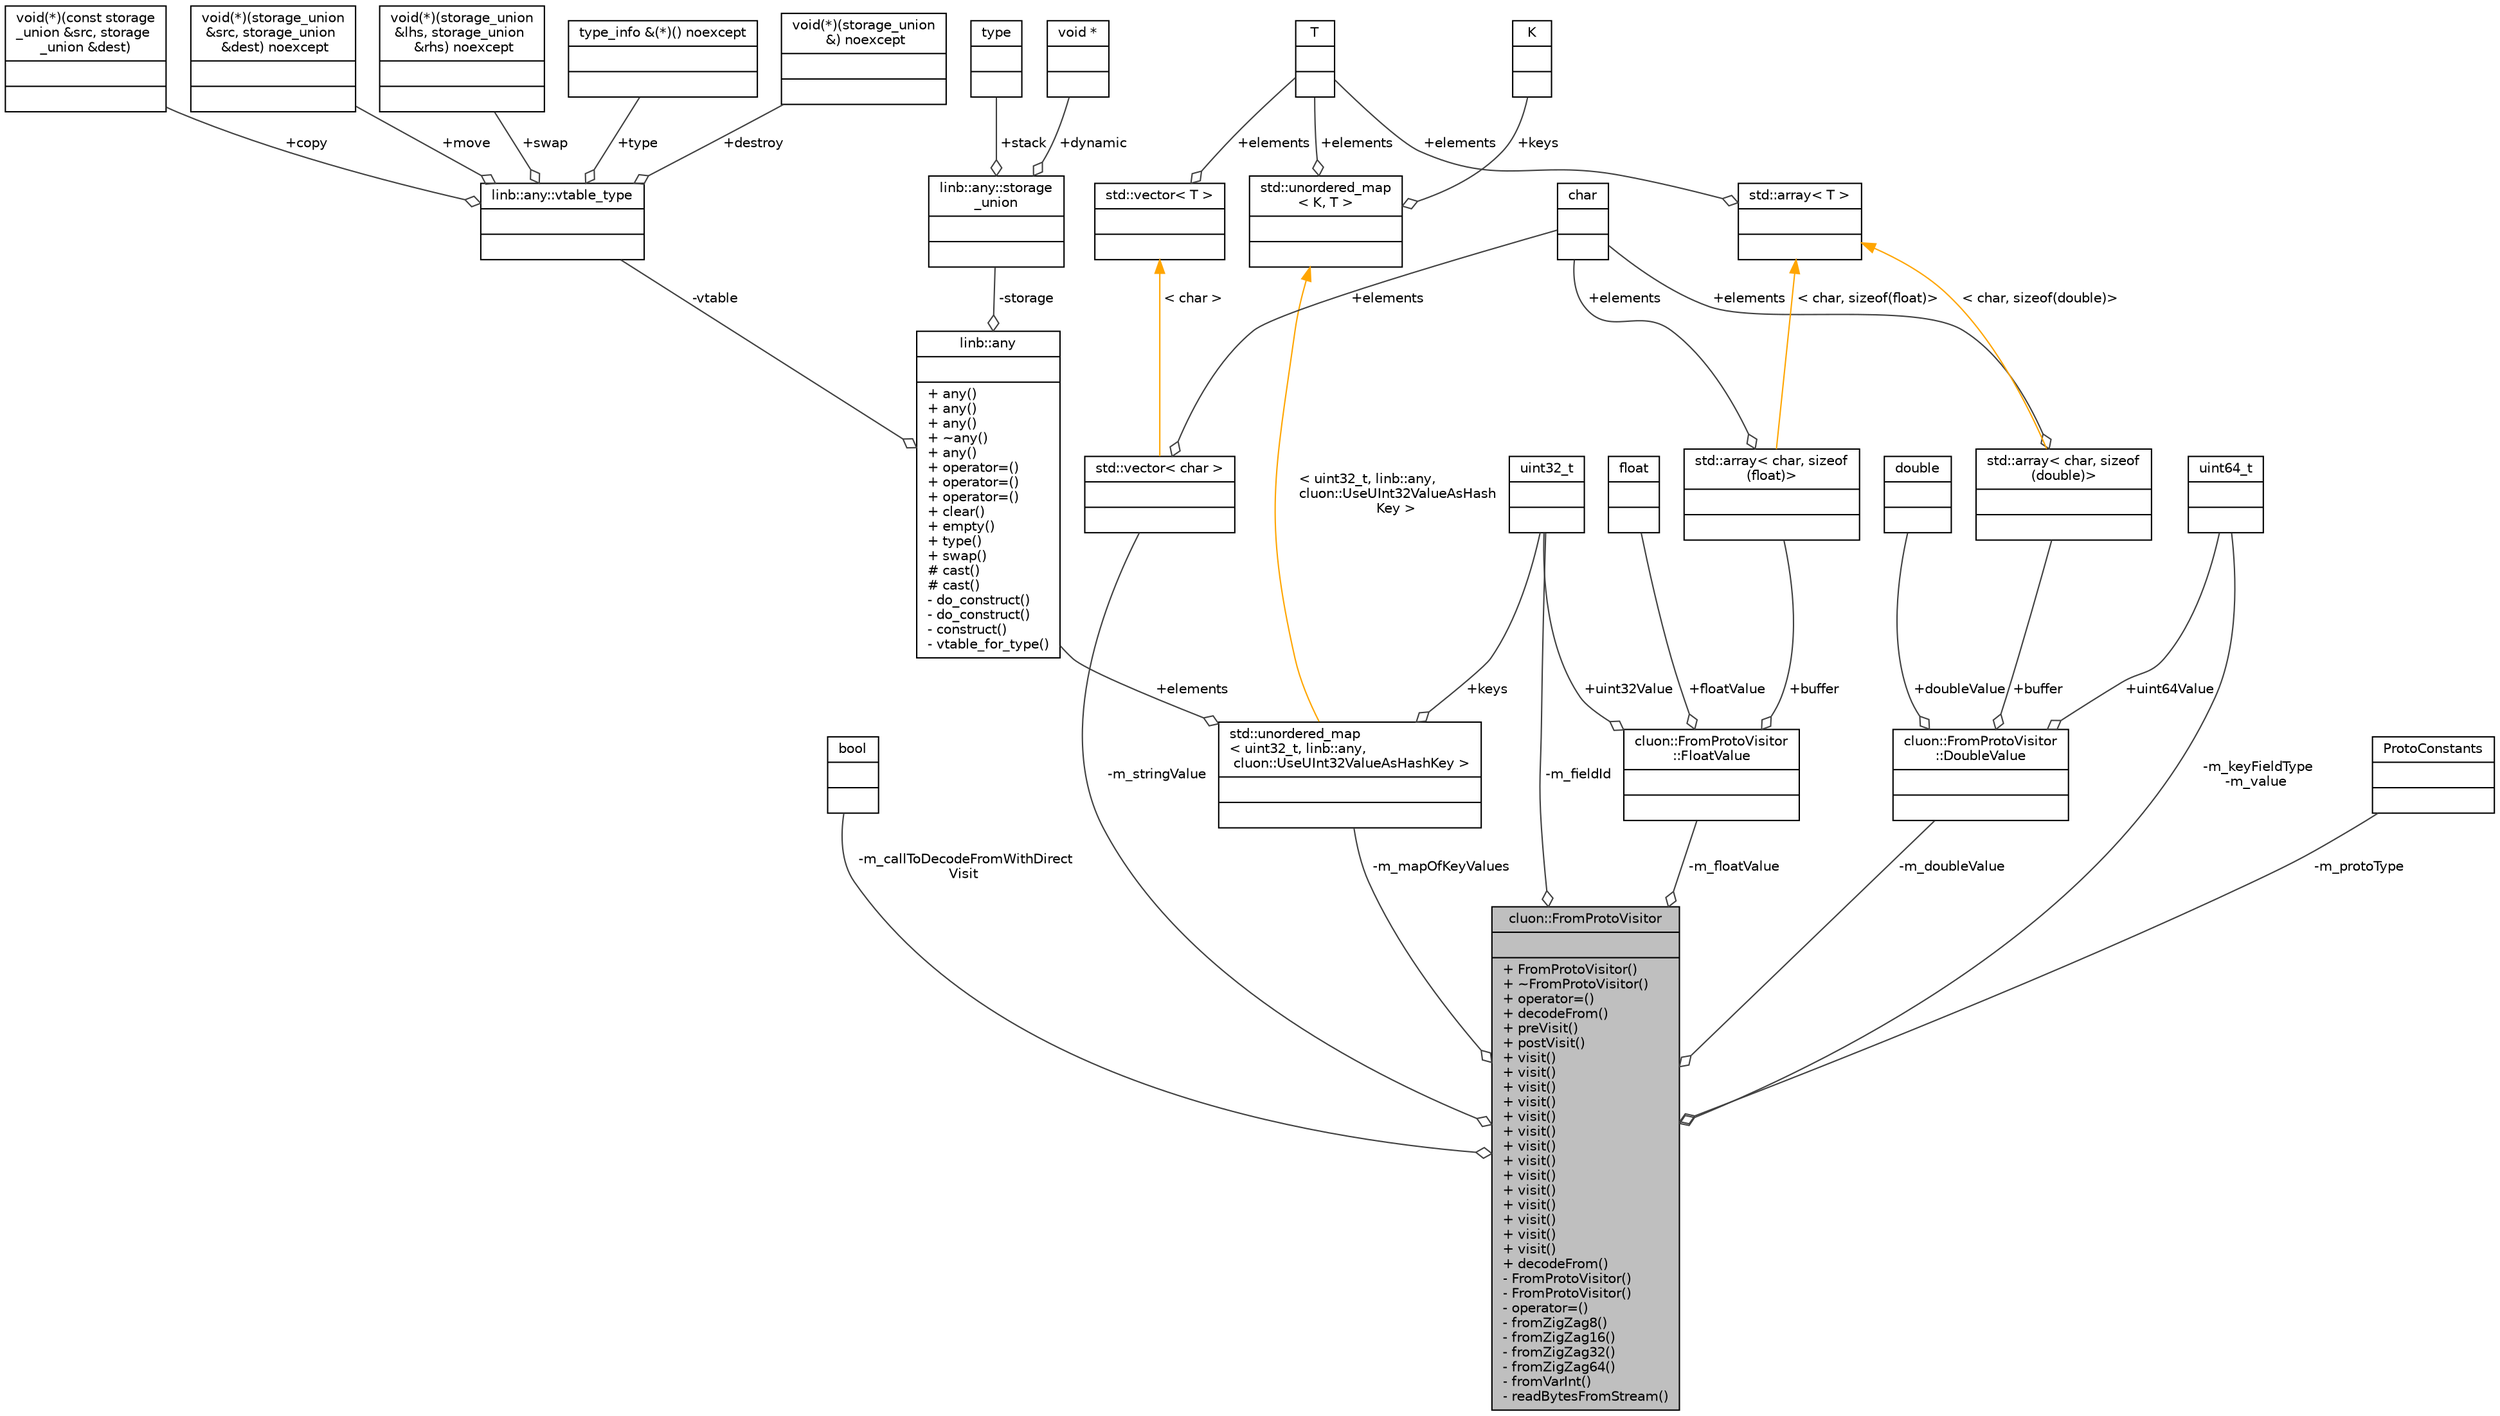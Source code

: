 digraph "cluon::FromProtoVisitor"
{
 // LATEX_PDF_SIZE
  edge [fontname="Helvetica",fontsize="10",labelfontname="Helvetica",labelfontsize="10"];
  node [fontname="Helvetica",fontsize="10",shape=record];
  Node1 [label="{cluon::FromProtoVisitor\n||+ FromProtoVisitor()\l+ ~FromProtoVisitor()\l+ operator=()\l+ decodeFrom()\l+ preVisit()\l+ postVisit()\l+ visit()\l+ visit()\l+ visit()\l+ visit()\l+ visit()\l+ visit()\l+ visit()\l+ visit()\l+ visit()\l+ visit()\l+ visit()\l+ visit()\l+ visit()\l+ visit()\l+ decodeFrom()\l- FromProtoVisitor()\l- FromProtoVisitor()\l- operator=()\l- fromZigZag8()\l- fromZigZag16()\l- fromZigZag32()\l- fromZigZag64()\l- fromVarInt()\l- readBytesFromStream()\l}",height=0.2,width=0.4,color="black", fillcolor="grey75", style="filled", fontcolor="black",tooltip=" "];
  Node2 -> Node1 [color="grey25",fontsize="10",style="solid",label=" -m_callToDecodeFromWithDirect\lVisit" ,arrowhead="odiamond"];
  Node2 [label="{bool\n||}",height=0.2,width=0.4,color="black", fillcolor="white", style="filled",tooltip=" "];
  Node3 -> Node1 [color="grey25",fontsize="10",style="solid",label=" -m_mapOfKeyValues" ,arrowhead="odiamond"];
  Node3 [label="{std::unordered_map\l\< uint32_t, linb::any,\l cluon::UseUInt32ValueAsHashKey \>\n||}",height=0.2,width=0.4,color="black", fillcolor="white", style="filled",tooltip=" "];
  Node4 -> Node3 [color="grey25",fontsize="10",style="solid",label=" +keys" ,arrowhead="odiamond"];
  Node4 [label="{uint32_t\n||}",height=0.2,width=0.4,color="black", fillcolor="white", style="filled",tooltip=" "];
  Node5 -> Node3 [color="grey25",fontsize="10",style="solid",label=" +elements" ,arrowhead="odiamond"];
  Node5 [label="{linb::any\n||+ any()\l+ any()\l+ any()\l+ ~any()\l+ any()\l+ operator=()\l+ operator=()\l+ operator=()\l+ clear()\l+ empty()\l+ type()\l+ swap()\l# cast()\l# cast()\l- do_construct()\l- do_construct()\l- construct()\l- vtable_for_type()\l}",height=0.2,width=0.4,color="black", fillcolor="white", style="filled",URL="$classlinb_1_1any.html",tooltip=" "];
  Node6 -> Node5 [color="grey25",fontsize="10",style="solid",label=" -storage" ,arrowhead="odiamond"];
  Node6 [label="{linb::any::storage\l_union\n||}",height=0.2,width=0.4,color="black", fillcolor="white", style="filled",URL="$unionlinb_1_1any_1_1storage__union.html",tooltip=" "];
  Node7 -> Node6 [color="grey25",fontsize="10",style="solid",label=" +dynamic" ,arrowhead="odiamond"];
  Node7 [label="{void *\n||}",height=0.2,width=0.4,color="black", fillcolor="white", style="filled",tooltip=" "];
  Node8 -> Node6 [color="grey25",fontsize="10",style="solid",label=" +stack" ,arrowhead="odiamond"];
  Node8 [label="{type\n||}",height=0.2,width=0.4,color="black", fillcolor="white", style="filled",tooltip=" "];
  Node9 -> Node5 [color="grey25",fontsize="10",style="solid",label=" -vtable" ,arrowhead="odiamond"];
  Node9 [label="{linb::any::vtable_type\n||}",height=0.2,width=0.4,color="black", fillcolor="white", style="filled",URL="$structlinb_1_1any_1_1vtable__type.html",tooltip="Base VTable specification."];
  Node10 -> Node9 [color="grey25",fontsize="10",style="solid",label=" +type" ,arrowhead="odiamond"];
  Node10 [label="{type_info &(*)() noexcept\n||}",height=0.2,width=0.4,color="black", fillcolor="white", style="filled",tooltip=" "];
  Node11 -> Node9 [color="grey25",fontsize="10",style="solid",label=" +destroy" ,arrowhead="odiamond"];
  Node11 [label="{void(*)(storage_union\l &) noexcept\n||}",height=0.2,width=0.4,color="black", fillcolor="white", style="filled",tooltip=" "];
  Node12 -> Node9 [color="grey25",fontsize="10",style="solid",label=" +copy" ,arrowhead="odiamond"];
  Node12 [label="{void(*)(const storage\l_union &src, storage\l_union &dest)\n||}",height=0.2,width=0.4,color="black", fillcolor="white", style="filled",tooltip=" "];
  Node13 -> Node9 [color="grey25",fontsize="10",style="solid",label=" +move" ,arrowhead="odiamond"];
  Node13 [label="{void(*)(storage_union\l &src, storage_union\l &dest) noexcept\n||}",height=0.2,width=0.4,color="black", fillcolor="white", style="filled",tooltip=" "];
  Node14 -> Node9 [color="grey25",fontsize="10",style="solid",label=" +swap" ,arrowhead="odiamond"];
  Node14 [label="{void(*)(storage_union\l &lhs, storage_union\l &rhs) noexcept\n||}",height=0.2,width=0.4,color="black", fillcolor="white", style="filled",tooltip=" "];
  Node15 -> Node3 [dir="back",color="orange",fontsize="10",style="solid",label=" \< uint32_t, linb::any,\l cluon::UseUInt32ValueAsHash\lKey \>" ];
  Node15 [label="{std::unordered_map\l\< K, T \>\n||}",height=0.2,width=0.4,color="black", fillcolor="white", style="filled",tooltip=" "];
  Node16 -> Node15 [color="grey25",fontsize="10",style="solid",label=" +keys" ,arrowhead="odiamond"];
  Node16 [label="{K\n||}",height=0.2,width=0.4,color="black", fillcolor="white", style="filled",tooltip=" "];
  Node17 -> Node15 [color="grey25",fontsize="10",style="solid",label=" +elements" ,arrowhead="odiamond"];
  Node17 [label="{T\n||}",height=0.2,width=0.4,color="black", fillcolor="white", style="filled",tooltip=" "];
  Node18 -> Node1 [color="grey25",fontsize="10",style="solid",label=" -m_keyFieldType\n-m_value" ,arrowhead="odiamond"];
  Node18 [label="{uint64_t\n||}",height=0.2,width=0.4,color="black", fillcolor="white", style="filled",tooltip=" "];
  Node19 -> Node1 [color="grey25",fontsize="10",style="solid",label=" -m_doubleValue" ,arrowhead="odiamond"];
  Node19 [label="{cluon::FromProtoVisitor\l::DoubleValue\n||}",height=0.2,width=0.4,color="black", fillcolor="white", style="filled",URL="$unioncluon_1_1FromProtoVisitor_1_1DoubleValue.html",tooltip=" "];
  Node20 -> Node19 [color="grey25",fontsize="10",style="solid",label=" +buffer" ,arrowhead="odiamond"];
  Node20 [label="{std::array\< char, sizeof\l(double)\>\n||}",height=0.2,width=0.4,color="black", fillcolor="white", style="filled",tooltip=" "];
  Node21 -> Node20 [color="grey25",fontsize="10",style="solid",label=" +elements" ,arrowhead="odiamond"];
  Node21 [label="{char\n||}",height=0.2,width=0.4,color="black", fillcolor="white", style="filled",tooltip=" "];
  Node22 -> Node20 [dir="back",color="orange",fontsize="10",style="solid",label=" \< char, sizeof(double)\>" ];
  Node22 [label="{std::array\< T \>\n||}",height=0.2,width=0.4,color="black", fillcolor="white", style="filled",tooltip=" "];
  Node17 -> Node22 [color="grey25",fontsize="10",style="solid",label=" +elements" ,arrowhead="odiamond"];
  Node18 -> Node19 [color="grey25",fontsize="10",style="solid",label=" +uint64Value" ,arrowhead="odiamond"];
  Node23 -> Node19 [color="grey25",fontsize="10",style="solid",label=" +doubleValue" ,arrowhead="odiamond"];
  Node23 [label="{double\n||}",height=0.2,width=0.4,color="black", fillcolor="white", style="filled",tooltip=" "];
  Node24 -> Node1 [color="grey25",fontsize="10",style="solid",label=" -m_floatValue" ,arrowhead="odiamond"];
  Node24 [label="{cluon::FromProtoVisitor\l::FloatValue\n||}",height=0.2,width=0.4,color="black", fillcolor="white", style="filled",URL="$unioncluon_1_1FromProtoVisitor_1_1FloatValue.html",tooltip=" "];
  Node25 -> Node24 [color="grey25",fontsize="10",style="solid",label=" +buffer" ,arrowhead="odiamond"];
  Node25 [label="{std::array\< char, sizeof\l(float)\>\n||}",height=0.2,width=0.4,color="black", fillcolor="white", style="filled",tooltip=" "];
  Node21 -> Node25 [color="grey25",fontsize="10",style="solid",label=" +elements" ,arrowhead="odiamond"];
  Node22 -> Node25 [dir="back",color="orange",fontsize="10",style="solid",label=" \< char, sizeof(float)\>" ];
  Node4 -> Node24 [color="grey25",fontsize="10",style="solid",label=" +uint32Value" ,arrowhead="odiamond"];
  Node26 -> Node24 [color="grey25",fontsize="10",style="solid",label=" +floatValue" ,arrowhead="odiamond"];
  Node26 [label="{float\n||}",height=0.2,width=0.4,color="black", fillcolor="white", style="filled",tooltip=" "];
  Node27 -> Node1 [color="grey25",fontsize="10",style="solid",label=" -m_stringValue" ,arrowhead="odiamond"];
  Node27 [label="{std::vector\< char \>\n||}",height=0.2,width=0.4,color="black", fillcolor="white", style="filled",tooltip=" "];
  Node21 -> Node27 [color="grey25",fontsize="10",style="solid",label=" +elements" ,arrowhead="odiamond"];
  Node28 -> Node27 [dir="back",color="orange",fontsize="10",style="solid",label=" \< char \>" ];
  Node28 [label="{std::vector\< T \>\n||}",height=0.2,width=0.4,color="black", fillcolor="white", style="filled",tooltip=" "];
  Node17 -> Node28 [color="grey25",fontsize="10",style="solid",label=" +elements" ,arrowhead="odiamond"];
  Node29 -> Node1 [color="grey25",fontsize="10",style="solid",label=" -m_protoType" ,arrowhead="odiamond"];
  Node29 [label="{ProtoConstants\n||}",height=0.2,width=0.4,color="black", fillcolor="white", style="filled",tooltip=" "];
  Node4 -> Node1 [color="grey25",fontsize="10",style="solid",label=" -m_fieldId" ,arrowhead="odiamond"];
}
